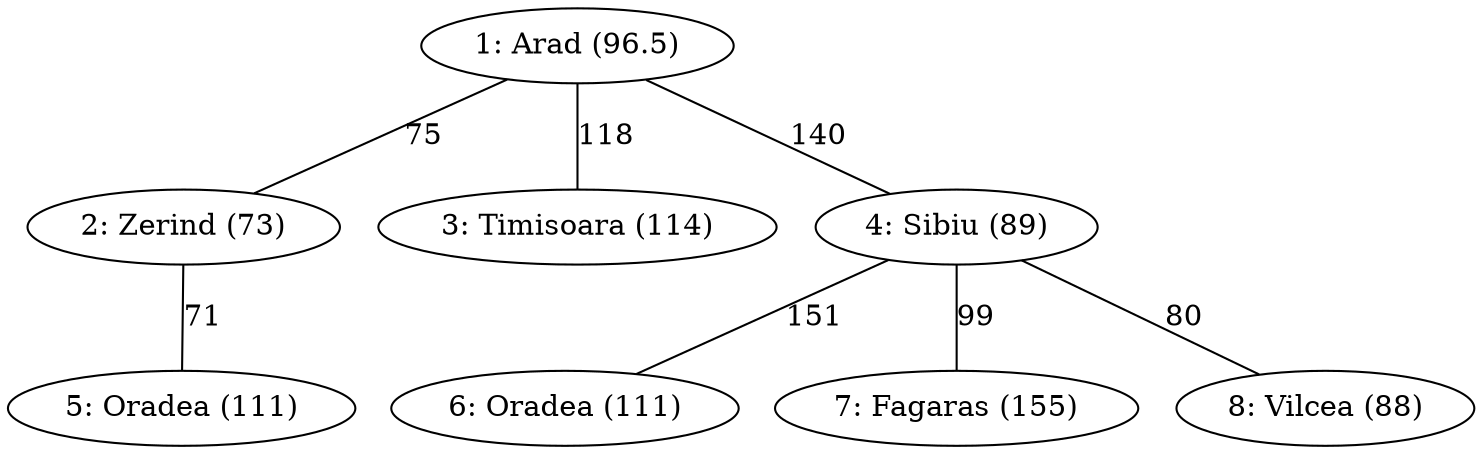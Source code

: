 graph {
   "1: Arad (96.5)"--"2: Zerind (73)" [label=75]
   "1: Arad (96.5)"--"3: Timisoara (114)" [label=118]
   "1: Arad (96.5)"--"4: Sibiu (89)" [label=140]
   "2: Zerind (73)"--"5: Oradea (111)" [label=71]
   "4: Sibiu (89)"--"6: Oradea (111)" [label=151]
   "4: Sibiu (89)"--"7: Fagaras (155)" [label=99]
   "4: Sibiu (89)"--"8: Vilcea (88)" [label=80]
}